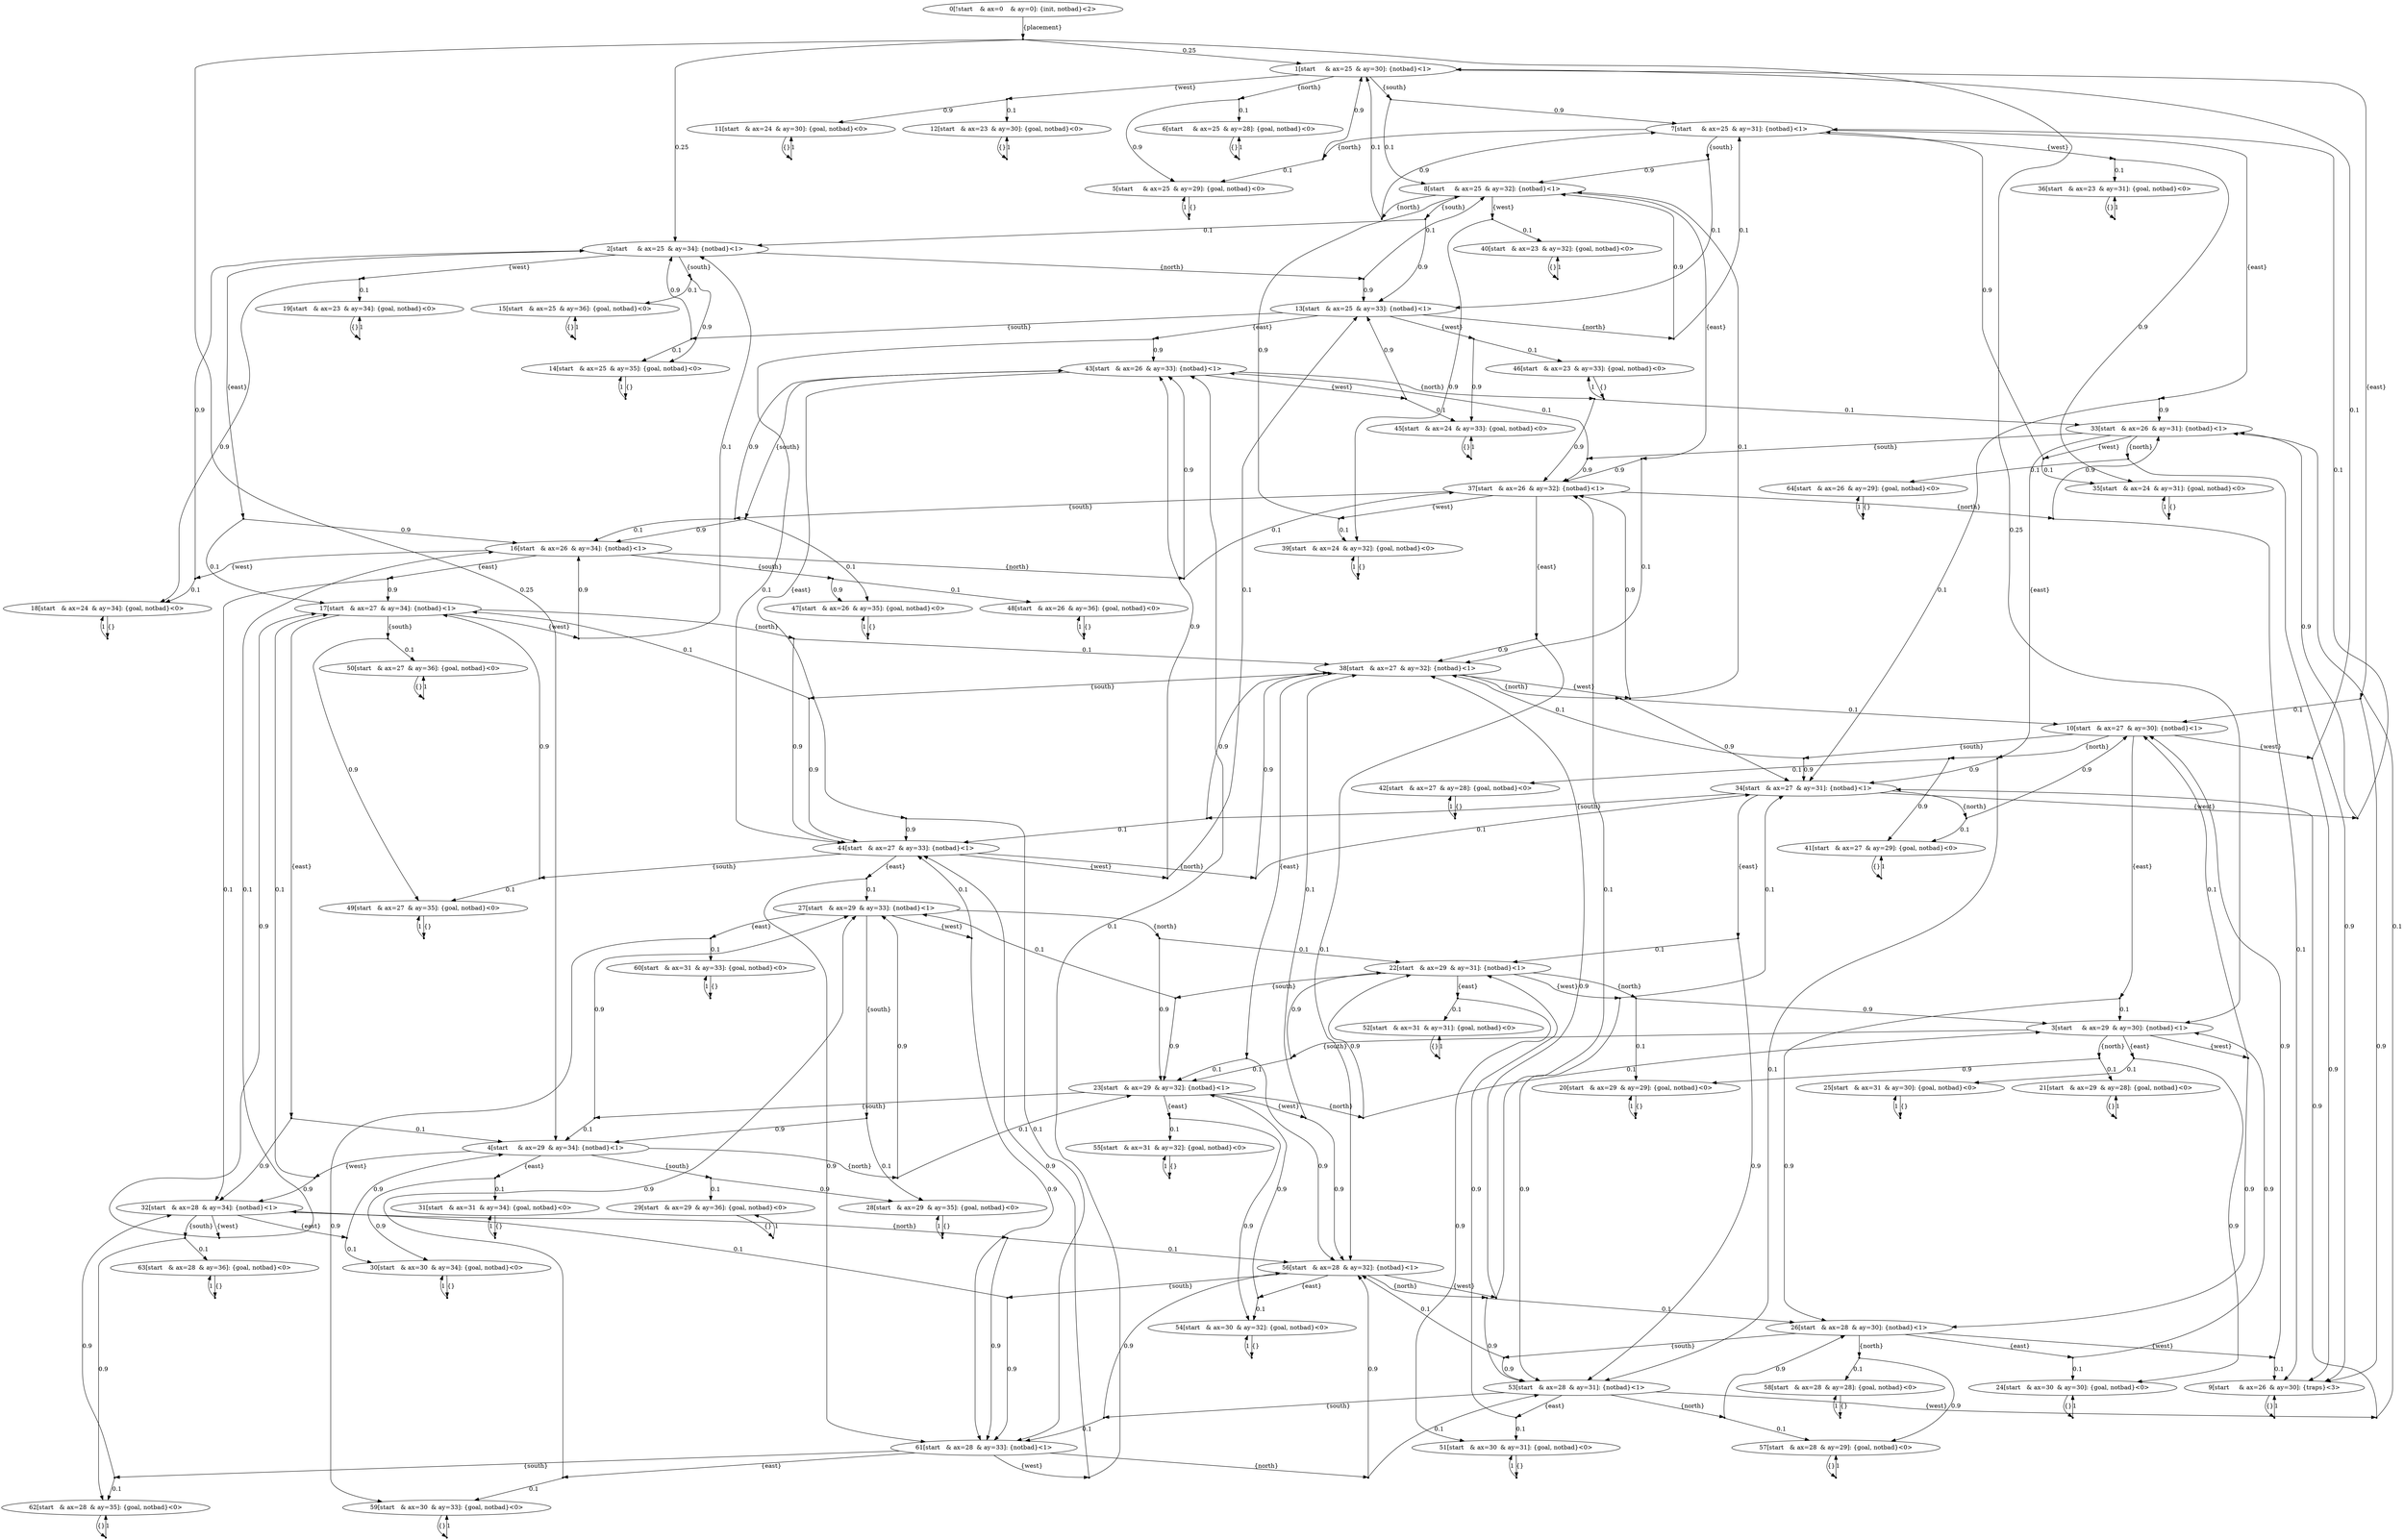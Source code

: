 digraph model {
	0 [ label = "0[!start	& ax=0	& ay=0]: {init, notbad}<2>" ];
	1 [ label = "1[start	& ax=25	& ay=30]: {notbad}<1>" ];
	2 [ label = "2[start	& ax=25	& ay=34]: {notbad}<1>" ];
	3 [ label = "3[start	& ax=29	& ay=30]: {notbad}<1>" ];
	4 [ label = "4[start	& ax=29	& ay=34]: {notbad}<1>" ];
	5 [ label = "5[start	& ax=25	& ay=29]: {goal, notbad}<0>" ];
	6 [ label = "6[start	& ax=25	& ay=28]: {goal, notbad}<0>" ];
	7 [ label = "7[start	& ax=25	& ay=31]: {notbad}<1>" ];
	8 [ label = "8[start	& ax=25	& ay=32]: {notbad}<1>" ];
	9 [ label = "9[start	& ax=26	& ay=30]: {traps}<3>" ];
	10 [ label = "10[start	& ax=27	& ay=30]: {notbad}<1>" ];
	11 [ label = "11[start	& ax=24	& ay=30]: {goal, notbad}<0>" ];
	12 [ label = "12[start	& ax=23	& ay=30]: {goal, notbad}<0>" ];
	13 [ label = "13[start	& ax=25	& ay=33]: {notbad}<1>" ];
	14 [ label = "14[start	& ax=25	& ay=35]: {goal, notbad}<0>" ];
	15 [ label = "15[start	& ax=25	& ay=36]: {goal, notbad}<0>" ];
	16 [ label = "16[start	& ax=26	& ay=34]: {notbad}<1>" ];
	17 [ label = "17[start	& ax=27	& ay=34]: {notbad}<1>" ];
	18 [ label = "18[start	& ax=24	& ay=34]: {goal, notbad}<0>" ];
	19 [ label = "19[start	& ax=23	& ay=34]: {goal, notbad}<0>" ];
	20 [ label = "20[start	& ax=29	& ay=29]: {goal, notbad}<0>" ];
	21 [ label = "21[start	& ax=29	& ay=28]: {goal, notbad}<0>" ];
	22 [ label = "22[start	& ax=29	& ay=31]: {notbad}<1>" ];
	23 [ label = "23[start	& ax=29	& ay=32]: {notbad}<1>" ];
	24 [ label = "24[start	& ax=30	& ay=30]: {goal, notbad}<0>" ];
	25 [ label = "25[start	& ax=31	& ay=30]: {goal, notbad}<0>" ];
	26 [ label = "26[start	& ax=28	& ay=30]: {notbad}<1>" ];
	27 [ label = "27[start	& ax=29	& ay=33]: {notbad}<1>" ];
	28 [ label = "28[start	& ax=29	& ay=35]: {goal, notbad}<0>" ];
	29 [ label = "29[start	& ax=29	& ay=36]: {goal, notbad}<0>" ];
	30 [ label = "30[start	& ax=30	& ay=34]: {goal, notbad}<0>" ];
	31 [ label = "31[start	& ax=31	& ay=34]: {goal, notbad}<0>" ];
	32 [ label = "32[start	& ax=28	& ay=34]: {notbad}<1>" ];
	33 [ label = "33[start	& ax=26	& ay=31]: {notbad}<1>" ];
	34 [ label = "34[start	& ax=27	& ay=31]: {notbad}<1>" ];
	35 [ label = "35[start	& ax=24	& ay=31]: {goal, notbad}<0>" ];
	36 [ label = "36[start	& ax=23	& ay=31]: {goal, notbad}<0>" ];
	37 [ label = "37[start	& ax=26	& ay=32]: {notbad}<1>" ];
	38 [ label = "38[start	& ax=27	& ay=32]: {notbad}<1>" ];
	39 [ label = "39[start	& ax=24	& ay=32]: {goal, notbad}<0>" ];
	40 [ label = "40[start	& ax=23	& ay=32]: {goal, notbad}<0>" ];
	41 [ label = "41[start	& ax=27	& ay=29]: {goal, notbad}<0>" ];
	42 [ label = "42[start	& ax=27	& ay=28]: {goal, notbad}<0>" ];
	43 [ label = "43[start	& ax=26	& ay=33]: {notbad}<1>" ];
	44 [ label = "44[start	& ax=27	& ay=33]: {notbad}<1>" ];
	45 [ label = "45[start	& ax=24	& ay=33]: {goal, notbad}<0>" ];
	46 [ label = "46[start	& ax=23	& ay=33]: {goal, notbad}<0>" ];
	47 [ label = "47[start	& ax=26	& ay=35]: {goal, notbad}<0>" ];
	48 [ label = "48[start	& ax=26	& ay=36]: {goal, notbad}<0>" ];
	49 [ label = "49[start	& ax=27	& ay=35]: {goal, notbad}<0>" ];
	50 [ label = "50[start	& ax=27	& ay=36]: {goal, notbad}<0>" ];
	51 [ label = "51[start	& ax=30	& ay=31]: {goal, notbad}<0>" ];
	52 [ label = "52[start	& ax=31	& ay=31]: {goal, notbad}<0>" ];
	53 [ label = "53[start	& ax=28	& ay=31]: {notbad}<1>" ];
	54 [ label = "54[start	& ax=30	& ay=32]: {goal, notbad}<0>" ];
	55 [ label = "55[start	& ax=31	& ay=32]: {goal, notbad}<0>" ];
	56 [ label = "56[start	& ax=28	& ay=32]: {notbad}<1>" ];
	57 [ label = "57[start	& ax=28	& ay=29]: {goal, notbad}<0>" ];
	58 [ label = "58[start	& ax=28	& ay=28]: {goal, notbad}<0>" ];
	59 [ label = "59[start	& ax=30	& ay=33]: {goal, notbad}<0>" ];
	60 [ label = "60[start	& ax=31	& ay=33]: {goal, notbad}<0>" ];
	61 [ label = "61[start	& ax=28	& ay=33]: {notbad}<1>" ];
	62 [ label = "62[start	& ax=28	& ay=35]: {goal, notbad}<0>" ];
	63 [ label = "63[start	& ax=28	& ay=36]: {goal, notbad}<0>" ];
	64 [ label = "64[start	& ax=26	& ay=29]: {goal, notbad}<0>" ];
	"0c0" [shape = "point"];
	0 -> "0c0" [ label = "{placement}"]
;
	"0c0" -> 1 [ label= "0.25" ];
	"0c0" -> 2 [ label= "0.25" ];
	"0c0" -> 3 [ label= "0.25" ];
	"0c0" -> 4 [ label= "0.25" ];
	"1c0" [shape = "point"];
	1 -> "1c0" [ label = "{north}"]
;
	"1c0" -> 5 [ label= "0.9" ];
	"1c0" -> 6 [ label= "0.1" ];
	"1c1" [shape = "point"];
	1 -> "1c1" [ label = "{south}"]
;
	"1c1" -> 7 [ label= "0.9" ];
	"1c1" -> 8 [ label= "0.1" ];
	"1c2" [shape = "point"];
	1 -> "1c2" [ label = "{east}"]
;
	"1c2" -> 9 [ label= "0.9" ];
	"1c2" -> 10 [ label= "0.1" ];
	"1c3" [shape = "point"];
	1 -> "1c3" [ label = "{west}"]
;
	"1c3" -> 11 [ label= "0.9" ];
	"1c3" -> 12 [ label= "0.1" ];
	"2c0" [shape = "point"];
	2 -> "2c0" [ label = "{north}"]
;
	"2c0" -> 8 [ label= "0.1" ];
	"2c0" -> 13 [ label= "0.9" ];
	"2c1" [shape = "point"];
	2 -> "2c1" [ label = "{south}"]
;
	"2c1" -> 14 [ label= "0.9" ];
	"2c1" -> 15 [ label= "0.1" ];
	"2c2" [shape = "point"];
	2 -> "2c2" [ label = "{east}"]
;
	"2c2" -> 16 [ label= "0.9" ];
	"2c2" -> 17 [ label= "0.1" ];
	"2c3" [shape = "point"];
	2 -> "2c3" [ label = "{west}"]
;
	"2c3" -> 18 [ label= "0.9" ];
	"2c3" -> 19 [ label= "0.1" ];
	"3c0" [shape = "point"];
	3 -> "3c0" [ label = "{north}"]
;
	"3c0" -> 20 [ label= "0.9" ];
	"3c0" -> 21 [ label= "0.1" ];
	"3c1" [shape = "point"];
	3 -> "3c1" [ label = "{south}"]
;
	"3c1" -> 22 [ label= "0.9" ];
	"3c1" -> 23 [ label= "0.1" ];
	"3c2" [shape = "point"];
	3 -> "3c2" [ label = "{east}"]
;
	"3c2" -> 24 [ label= "0.9" ];
	"3c2" -> 25 [ label= "0.1" ];
	"3c3" [shape = "point"];
	3 -> "3c3" [ label = "{west}"]
;
	"3c3" -> 10 [ label= "0.1" ];
	"3c3" -> 26 [ label= "0.9" ];
	"4c0" [shape = "point"];
	4 -> "4c0" [ label = "{north}"]
;
	"4c0" -> 23 [ label= "0.1" ];
	"4c0" -> 27 [ label= "0.9" ];
	"4c1" [shape = "point"];
	4 -> "4c1" [ label = "{south}"]
;
	"4c1" -> 28 [ label= "0.9" ];
	"4c1" -> 29 [ label= "0.1" ];
	"4c2" [shape = "point"];
	4 -> "4c2" [ label = "{east}"]
;
	"4c2" -> 30 [ label= "0.9" ];
	"4c2" -> 31 [ label= "0.1" ];
	"4c3" [shape = "point"];
	4 -> "4c3" [ label = "{west}"]
;
	"4c3" -> 17 [ label= "0.1" ];
	"4c3" -> 32 [ label= "0.9" ];
	"5c0" [shape = "point"];
	5 -> "5c0" [ label = "{}"]
;
	"5c0" -> 5 [ label= "1" ];
	"6c0" [shape = "point"];
	6 -> "6c0" [ label = "{}"]
;
	"6c0" -> 6 [ label= "1" ];
	"7c0" [shape = "point"];
	7 -> "7c0" [ label = "{north}"]
;
	"7c0" -> 1 [ label= "0.9" ];
	"7c0" -> 5 [ label= "0.1" ];
	"7c1" [shape = "point"];
	7 -> "7c1" [ label = "{south}"]
;
	"7c1" -> 8 [ label= "0.9" ];
	"7c1" -> 13 [ label= "0.1" ];
	"7c2" [shape = "point"];
	7 -> "7c2" [ label = "{east}"]
;
	"7c2" -> 33 [ label= "0.9" ];
	"7c2" -> 34 [ label= "0.1" ];
	"7c3" [shape = "point"];
	7 -> "7c3" [ label = "{west}"]
;
	"7c3" -> 35 [ label= "0.9" ];
	"7c3" -> 36 [ label= "0.1" ];
	"8c0" [shape = "point"];
	8 -> "8c0" [ label = "{north}"]
;
	"8c0" -> 1 [ label= "0.1" ];
	"8c0" -> 7 [ label= "0.9" ];
	"8c1" [shape = "point"];
	8 -> "8c1" [ label = "{south}"]
;
	"8c1" -> 2 [ label= "0.1" ];
	"8c1" -> 13 [ label= "0.9" ];
	"8c2" [shape = "point"];
	8 -> "8c2" [ label = "{east}"]
;
	"8c2" -> 37 [ label= "0.9" ];
	"8c2" -> 38 [ label= "0.1" ];
	"8c3" [shape = "point"];
	8 -> "8c3" [ label = "{west}"]
;
	"8c3" -> 39 [ label= "0.9" ];
	"8c3" -> 40 [ label= "0.1" ];
	"9c0" [shape = "point"];
	9 -> "9c0" [ label = "{}"]
;
	"9c0" -> 9 [ label= "1" ];
	"10c0" [shape = "point"];
	10 -> "10c0" [ label = "{north}"]
;
	"10c0" -> 41 [ label= "0.9" ];
	"10c0" -> 42 [ label= "0.1" ];
	"10c1" [shape = "point"];
	10 -> "10c1" [ label = "{south}"]
;
	"10c1" -> 34 [ label= "0.9" ];
	"10c1" -> 38 [ label= "0.1" ];
	"10c2" [shape = "point"];
	10 -> "10c2" [ label = "{east}"]
;
	"10c2" -> 3 [ label= "0.1" ];
	"10c2" -> 26 [ label= "0.9" ];
	"10c3" [shape = "point"];
	10 -> "10c3" [ label = "{west}"]
;
	"10c3" -> 1 [ label= "0.1" ];
	"10c3" -> 9 [ label= "0.9" ];
	"11c0" [shape = "point"];
	11 -> "11c0" [ label = "{}"]
;
	"11c0" -> 11 [ label= "1" ];
	"12c0" [shape = "point"];
	12 -> "12c0" [ label = "{}"]
;
	"12c0" -> 12 [ label= "1" ];
	"13c0" [shape = "point"];
	13 -> "13c0" [ label = "{north}"]
;
	"13c0" -> 7 [ label= "0.1" ];
	"13c0" -> 8 [ label= "0.9" ];
	"13c1" [shape = "point"];
	13 -> "13c1" [ label = "{south}"]
;
	"13c1" -> 2 [ label= "0.9" ];
	"13c1" -> 14 [ label= "0.1" ];
	"13c2" [shape = "point"];
	13 -> "13c2" [ label = "{east}"]
;
	"13c2" -> 43 [ label= "0.9" ];
	"13c2" -> 44 [ label= "0.1" ];
	"13c3" [shape = "point"];
	13 -> "13c3" [ label = "{west}"]
;
	"13c3" -> 45 [ label= "0.9" ];
	"13c3" -> 46 [ label= "0.1" ];
	"14c0" [shape = "point"];
	14 -> "14c0" [ label = "{}"]
;
	"14c0" -> 14 [ label= "1" ];
	"15c0" [shape = "point"];
	15 -> "15c0" [ label = "{}"]
;
	"15c0" -> 15 [ label= "1" ];
	"16c0" [shape = "point"];
	16 -> "16c0" [ label = "{north}"]
;
	"16c0" -> 37 [ label= "0.1" ];
	"16c0" -> 43 [ label= "0.9" ];
	"16c1" [shape = "point"];
	16 -> "16c1" [ label = "{south}"]
;
	"16c1" -> 47 [ label= "0.9" ];
	"16c1" -> 48 [ label= "0.1" ];
	"16c2" [shape = "point"];
	16 -> "16c2" [ label = "{east}"]
;
	"16c2" -> 17 [ label= "0.9" ];
	"16c2" -> 32 [ label= "0.1" ];
	"16c3" [shape = "point"];
	16 -> "16c3" [ label = "{west}"]
;
	"16c3" -> 2 [ label= "0.9" ];
	"16c3" -> 18 [ label= "0.1" ];
	"17c0" [shape = "point"];
	17 -> "17c0" [ label = "{north}"]
;
	"17c0" -> 38 [ label= "0.1" ];
	"17c0" -> 44 [ label= "0.9" ];
	"17c1" [shape = "point"];
	17 -> "17c1" [ label = "{south}"]
;
	"17c1" -> 49 [ label= "0.9" ];
	"17c1" -> 50 [ label= "0.1" ];
	"17c2" [shape = "point"];
	17 -> "17c2" [ label = "{east}"]
;
	"17c2" -> 4 [ label= "0.1" ];
	"17c2" -> 32 [ label= "0.9" ];
	"17c3" [shape = "point"];
	17 -> "17c3" [ label = "{west}"]
;
	"17c3" -> 2 [ label= "0.1" ];
	"17c3" -> 16 [ label= "0.9" ];
	"18c0" [shape = "point"];
	18 -> "18c0" [ label = "{}"]
;
	"18c0" -> 18 [ label= "1" ];
	"19c0" [shape = "point"];
	19 -> "19c0" [ label = "{}"]
;
	"19c0" -> 19 [ label= "1" ];
	"20c0" [shape = "point"];
	20 -> "20c0" [ label = "{}"]
;
	"20c0" -> 20 [ label= "1" ];
	"21c0" [shape = "point"];
	21 -> "21c0" [ label = "{}"]
;
	"21c0" -> 21 [ label= "1" ];
	"22c0" [shape = "point"];
	22 -> "22c0" [ label = "{north}"]
;
	"22c0" -> 3 [ label= "0.9" ];
	"22c0" -> 20 [ label= "0.1" ];
	"22c1" [shape = "point"];
	22 -> "22c1" [ label = "{south}"]
;
	"22c1" -> 23 [ label= "0.9" ];
	"22c1" -> 27 [ label= "0.1" ];
	"22c2" [shape = "point"];
	22 -> "22c2" [ label = "{east}"]
;
	"22c2" -> 51 [ label= "0.9" ];
	"22c2" -> 52 [ label= "0.1" ];
	"22c3" [shape = "point"];
	22 -> "22c3" [ label = "{west}"]
;
	"22c3" -> 34 [ label= "0.1" ];
	"22c3" -> 53 [ label= "0.9" ];
	"23c0" [shape = "point"];
	23 -> "23c0" [ label = "{north}"]
;
	"23c0" -> 3 [ label= "0.1" ];
	"23c0" -> 22 [ label= "0.9" ];
	"23c1" [shape = "point"];
	23 -> "23c1" [ label = "{south}"]
;
	"23c1" -> 4 [ label= "0.1" ];
	"23c1" -> 27 [ label= "0.9" ];
	"23c2" [shape = "point"];
	23 -> "23c2" [ label = "{east}"]
;
	"23c2" -> 54 [ label= "0.9" ];
	"23c2" -> 55 [ label= "0.1" ];
	"23c3" [shape = "point"];
	23 -> "23c3" [ label = "{west}"]
;
	"23c3" -> 38 [ label= "0.1" ];
	"23c3" -> 56 [ label= "0.9" ];
	"24c0" [shape = "point"];
	24 -> "24c0" [ label = "{}"]
;
	"24c0" -> 24 [ label= "1" ];
	"25c0" [shape = "point"];
	25 -> "25c0" [ label = "{}"]
;
	"25c0" -> 25 [ label= "1" ];
	"26c0" [shape = "point"];
	26 -> "26c0" [ label = "{north}"]
;
	"26c0" -> 57 [ label= "0.9" ];
	"26c0" -> 58 [ label= "0.1" ];
	"26c1" [shape = "point"];
	26 -> "26c1" [ label = "{south}"]
;
	"26c1" -> 53 [ label= "0.9" ];
	"26c1" -> 56 [ label= "0.1" ];
	"26c2" [shape = "point"];
	26 -> "26c2" [ label = "{east}"]
;
	"26c2" -> 3 [ label= "0.9" ];
	"26c2" -> 24 [ label= "0.1" ];
	"26c3" [shape = "point"];
	26 -> "26c3" [ label = "{west}"]
;
	"26c3" -> 9 [ label= "0.1" ];
	"26c3" -> 10 [ label= "0.9" ];
	"27c0" [shape = "point"];
	27 -> "27c0" [ label = "{north}"]
;
	"27c0" -> 22 [ label= "0.1" ];
	"27c0" -> 23 [ label= "0.9" ];
	"27c1" [shape = "point"];
	27 -> "27c1" [ label = "{south}"]
;
	"27c1" -> 4 [ label= "0.9" ];
	"27c1" -> 28 [ label= "0.1" ];
	"27c2" [shape = "point"];
	27 -> "27c2" [ label = "{east}"]
;
	"27c2" -> 59 [ label= "0.9" ];
	"27c2" -> 60 [ label= "0.1" ];
	"27c3" [shape = "point"];
	27 -> "27c3" [ label = "{west}"]
;
	"27c3" -> 44 [ label= "0.1" ];
	"27c3" -> 61 [ label= "0.9" ];
	"28c0" [shape = "point"];
	28 -> "28c0" [ label = "{}"]
;
	"28c0" -> 28 [ label= "1" ];
	"29c0" [shape = "point"];
	29 -> "29c0" [ label = "{}"]
;
	"29c0" -> 29 [ label= "1" ];
	"30c0" [shape = "point"];
	30 -> "30c0" [ label = "{}"]
;
	"30c0" -> 30 [ label= "1" ];
	"31c0" [shape = "point"];
	31 -> "31c0" [ label = "{}"]
;
	"31c0" -> 31 [ label= "1" ];
	"32c0" [shape = "point"];
	32 -> "32c0" [ label = "{north}"]
;
	"32c0" -> 56 [ label= "0.1" ];
	"32c0" -> 61 [ label= "0.9" ];
	"32c1" [shape = "point"];
	32 -> "32c1" [ label = "{south}"]
;
	"32c1" -> 62 [ label= "0.9" ];
	"32c1" -> 63 [ label= "0.1" ];
	"32c2" [shape = "point"];
	32 -> "32c2" [ label = "{east}"]
;
	"32c2" -> 4 [ label= "0.9" ];
	"32c2" -> 30 [ label= "0.1" ];
	"32c3" [shape = "point"];
	32 -> "32c3" [ label = "{west}"]
;
	"32c3" -> 16 [ label= "0.1" ];
	"32c3" -> 17 [ label= "0.9" ];
	"33c0" [shape = "point"];
	33 -> "33c0" [ label = "{north}"]
;
	"33c0" -> 9 [ label= "0.9" ];
	"33c0" -> 64 [ label= "0.1" ];
	"33c1" [shape = "point"];
	33 -> "33c1" [ label = "{south}"]
;
	"33c1" -> 37 [ label= "0.9" ];
	"33c1" -> 43 [ label= "0.1" ];
	"33c2" [shape = "point"];
	33 -> "33c2" [ label = "{east}"]
;
	"33c2" -> 34 [ label= "0.9" ];
	"33c2" -> 53 [ label= "0.1" ];
	"33c3" [shape = "point"];
	33 -> "33c3" [ label = "{west}"]
;
	"33c3" -> 7 [ label= "0.9" ];
	"33c3" -> 35 [ label= "0.1" ];
	"34c0" [shape = "point"];
	34 -> "34c0" [ label = "{north}"]
;
	"34c0" -> 10 [ label= "0.9" ];
	"34c0" -> 41 [ label= "0.1" ];
	"34c1" [shape = "point"];
	34 -> "34c1" [ label = "{south}"]
;
	"34c1" -> 38 [ label= "0.9" ];
	"34c1" -> 44 [ label= "0.1" ];
	"34c2" [shape = "point"];
	34 -> "34c2" [ label = "{east}"]
;
	"34c2" -> 22 [ label= "0.1" ];
	"34c2" -> 53 [ label= "0.9" ];
	"34c3" [shape = "point"];
	34 -> "34c3" [ label = "{west}"]
;
	"34c3" -> 7 [ label= "0.1" ];
	"34c3" -> 33 [ label= "0.9" ];
	"35c0" [shape = "point"];
	35 -> "35c0" [ label = "{}"]
;
	"35c0" -> 35 [ label= "1" ];
	"36c0" [shape = "point"];
	36 -> "36c0" [ label = "{}"]
;
	"36c0" -> 36 [ label= "1" ];
	"37c0" [shape = "point"];
	37 -> "37c0" [ label = "{north}"]
;
	"37c0" -> 9 [ label= "0.1" ];
	"37c0" -> 33 [ label= "0.9" ];
	"37c1" [shape = "point"];
	37 -> "37c1" [ label = "{south}"]
;
	"37c1" -> 16 [ label= "0.1" ];
	"37c1" -> 43 [ label= "0.9" ];
	"37c2" [shape = "point"];
	37 -> "37c2" [ label = "{east}"]
;
	"37c2" -> 38 [ label= "0.9" ];
	"37c2" -> 56 [ label= "0.1" ];
	"37c3" [shape = "point"];
	37 -> "37c3" [ label = "{west}"]
;
	"37c3" -> 8 [ label= "0.9" ];
	"37c3" -> 39 [ label= "0.1" ];
	"38c0" [shape = "point"];
	38 -> "38c0" [ label = "{north}"]
;
	"38c0" -> 10 [ label= "0.1" ];
	"38c0" -> 34 [ label= "0.9" ];
	"38c1" [shape = "point"];
	38 -> "38c1" [ label = "{south}"]
;
	"38c1" -> 17 [ label= "0.1" ];
	"38c1" -> 44 [ label= "0.9" ];
	"38c2" [shape = "point"];
	38 -> "38c2" [ label = "{east}"]
;
	"38c2" -> 23 [ label= "0.1" ];
	"38c2" -> 56 [ label= "0.9" ];
	"38c3" [shape = "point"];
	38 -> "38c3" [ label = "{west}"]
;
	"38c3" -> 8 [ label= "0.1" ];
	"38c3" -> 37 [ label= "0.9" ];
	"39c0" [shape = "point"];
	39 -> "39c0" [ label = "{}"]
;
	"39c0" -> 39 [ label= "1" ];
	"40c0" [shape = "point"];
	40 -> "40c0" [ label = "{}"]
;
	"40c0" -> 40 [ label= "1" ];
	"41c0" [shape = "point"];
	41 -> "41c0" [ label = "{}"]
;
	"41c0" -> 41 [ label= "1" ];
	"42c0" [shape = "point"];
	42 -> "42c0" [ label = "{}"]
;
	"42c0" -> 42 [ label= "1" ];
	"43c0" [shape = "point"];
	43 -> "43c0" [ label = "{north}"]
;
	"43c0" -> 33 [ label= "0.1" ];
	"43c0" -> 37 [ label= "0.9" ];
	"43c1" [shape = "point"];
	43 -> "43c1" [ label = "{south}"]
;
	"43c1" -> 16 [ label= "0.9" ];
	"43c1" -> 47 [ label= "0.1" ];
	"43c2" [shape = "point"];
	43 -> "43c2" [ label = "{east}"]
;
	"43c2" -> 44 [ label= "0.9" ];
	"43c2" -> 61 [ label= "0.1" ];
	"43c3" [shape = "point"];
	43 -> "43c3" [ label = "{west}"]
;
	"43c3" -> 13 [ label= "0.9" ];
	"43c3" -> 45 [ label= "0.1" ];
	"44c0" [shape = "point"];
	44 -> "44c0" [ label = "{north}"]
;
	"44c0" -> 34 [ label= "0.1" ];
	"44c0" -> 38 [ label= "0.9" ];
	"44c1" [shape = "point"];
	44 -> "44c1" [ label = "{south}"]
;
	"44c1" -> 17 [ label= "0.9" ];
	"44c1" -> 49 [ label= "0.1" ];
	"44c2" [shape = "point"];
	44 -> "44c2" [ label = "{east}"]
;
	"44c2" -> 27 [ label= "0.1" ];
	"44c2" -> 61 [ label= "0.9" ];
	"44c3" [shape = "point"];
	44 -> "44c3" [ label = "{west}"]
;
	"44c3" -> 13 [ label= "0.1" ];
	"44c3" -> 43 [ label= "0.9" ];
	"45c0" [shape = "point"];
	45 -> "45c0" [ label = "{}"]
;
	"45c0" -> 45 [ label= "1" ];
	"46c0" [shape = "point"];
	46 -> "46c0" [ label = "{}"]
;
	"46c0" -> 46 [ label= "1" ];
	"47c0" [shape = "point"];
	47 -> "47c0" [ label = "{}"]
;
	"47c0" -> 47 [ label= "1" ];
	"48c0" [shape = "point"];
	48 -> "48c0" [ label = "{}"]
;
	"48c0" -> 48 [ label= "1" ];
	"49c0" [shape = "point"];
	49 -> "49c0" [ label = "{}"]
;
	"49c0" -> 49 [ label= "1" ];
	"50c0" [shape = "point"];
	50 -> "50c0" [ label = "{}"]
;
	"50c0" -> 50 [ label= "1" ];
	"51c0" [shape = "point"];
	51 -> "51c0" [ label = "{}"]
;
	"51c0" -> 51 [ label= "1" ];
	"52c0" [shape = "point"];
	52 -> "52c0" [ label = "{}"]
;
	"52c0" -> 52 [ label= "1" ];
	"53c0" [shape = "point"];
	53 -> "53c0" [ label = "{north}"]
;
	"53c0" -> 26 [ label= "0.9" ];
	"53c0" -> 57 [ label= "0.1" ];
	"53c1" [shape = "point"];
	53 -> "53c1" [ label = "{south}"]
;
	"53c1" -> 56 [ label= "0.9" ];
	"53c1" -> 61 [ label= "0.1" ];
	"53c2" [shape = "point"];
	53 -> "53c2" [ label = "{east}"]
;
	"53c2" -> 22 [ label= "0.9" ];
	"53c2" -> 51 [ label= "0.1" ];
	"53c3" [shape = "point"];
	53 -> "53c3" [ label = "{west}"]
;
	"53c3" -> 33 [ label= "0.1" ];
	"53c3" -> 34 [ label= "0.9" ];
	"54c0" [shape = "point"];
	54 -> "54c0" [ label = "{}"]
;
	"54c0" -> 54 [ label= "1" ];
	"55c0" [shape = "point"];
	55 -> "55c0" [ label = "{}"]
;
	"55c0" -> 55 [ label= "1" ];
	"56c0" [shape = "point"];
	56 -> "56c0" [ label = "{north}"]
;
	"56c0" -> 26 [ label= "0.1" ];
	"56c0" -> 53 [ label= "0.9" ];
	"56c1" [shape = "point"];
	56 -> "56c1" [ label = "{south}"]
;
	"56c1" -> 32 [ label= "0.1" ];
	"56c1" -> 61 [ label= "0.9" ];
	"56c2" [shape = "point"];
	56 -> "56c2" [ label = "{east}"]
;
	"56c2" -> 23 [ label= "0.9" ];
	"56c2" -> 54 [ label= "0.1" ];
	"56c3" [shape = "point"];
	56 -> "56c3" [ label = "{west}"]
;
	"56c3" -> 37 [ label= "0.1" ];
	"56c3" -> 38 [ label= "0.9" ];
	"57c0" [shape = "point"];
	57 -> "57c0" [ label = "{}"]
;
	"57c0" -> 57 [ label= "1" ];
	"58c0" [shape = "point"];
	58 -> "58c0" [ label = "{}"]
;
	"58c0" -> 58 [ label= "1" ];
	"59c0" [shape = "point"];
	59 -> "59c0" [ label = "{}"]
;
	"59c0" -> 59 [ label= "1" ];
	"60c0" [shape = "point"];
	60 -> "60c0" [ label = "{}"]
;
	"60c0" -> 60 [ label= "1" ];
	"61c0" [shape = "point"];
	61 -> "61c0" [ label = "{north}"]
;
	"61c0" -> 53 [ label= "0.1" ];
	"61c0" -> 56 [ label= "0.9" ];
	"61c1" [shape = "point"];
	61 -> "61c1" [ label = "{south}"]
;
	"61c1" -> 32 [ label= "0.9" ];
	"61c1" -> 62 [ label= "0.1" ];
	"61c2" [shape = "point"];
	61 -> "61c2" [ label = "{east}"]
;
	"61c2" -> 27 [ label= "0.9" ];
	"61c2" -> 59 [ label= "0.1" ];
	"61c3" [shape = "point"];
	61 -> "61c3" [ label = "{west}"]
;
	"61c3" -> 43 [ label= "0.1" ];
	"61c3" -> 44 [ label= "0.9" ];
	"62c0" [shape = "point"];
	62 -> "62c0" [ label = "{}"]
;
	"62c0" -> 62 [ label= "1" ];
	"63c0" [shape = "point"];
	63 -> "63c0" [ label = "{}"]
;
	"63c0" -> 63 [ label= "1" ];
	"64c0" [shape = "point"];
	64 -> "64c0" [ label = "{}"]
;
	"64c0" -> 64 [ label= "1" ];
}
